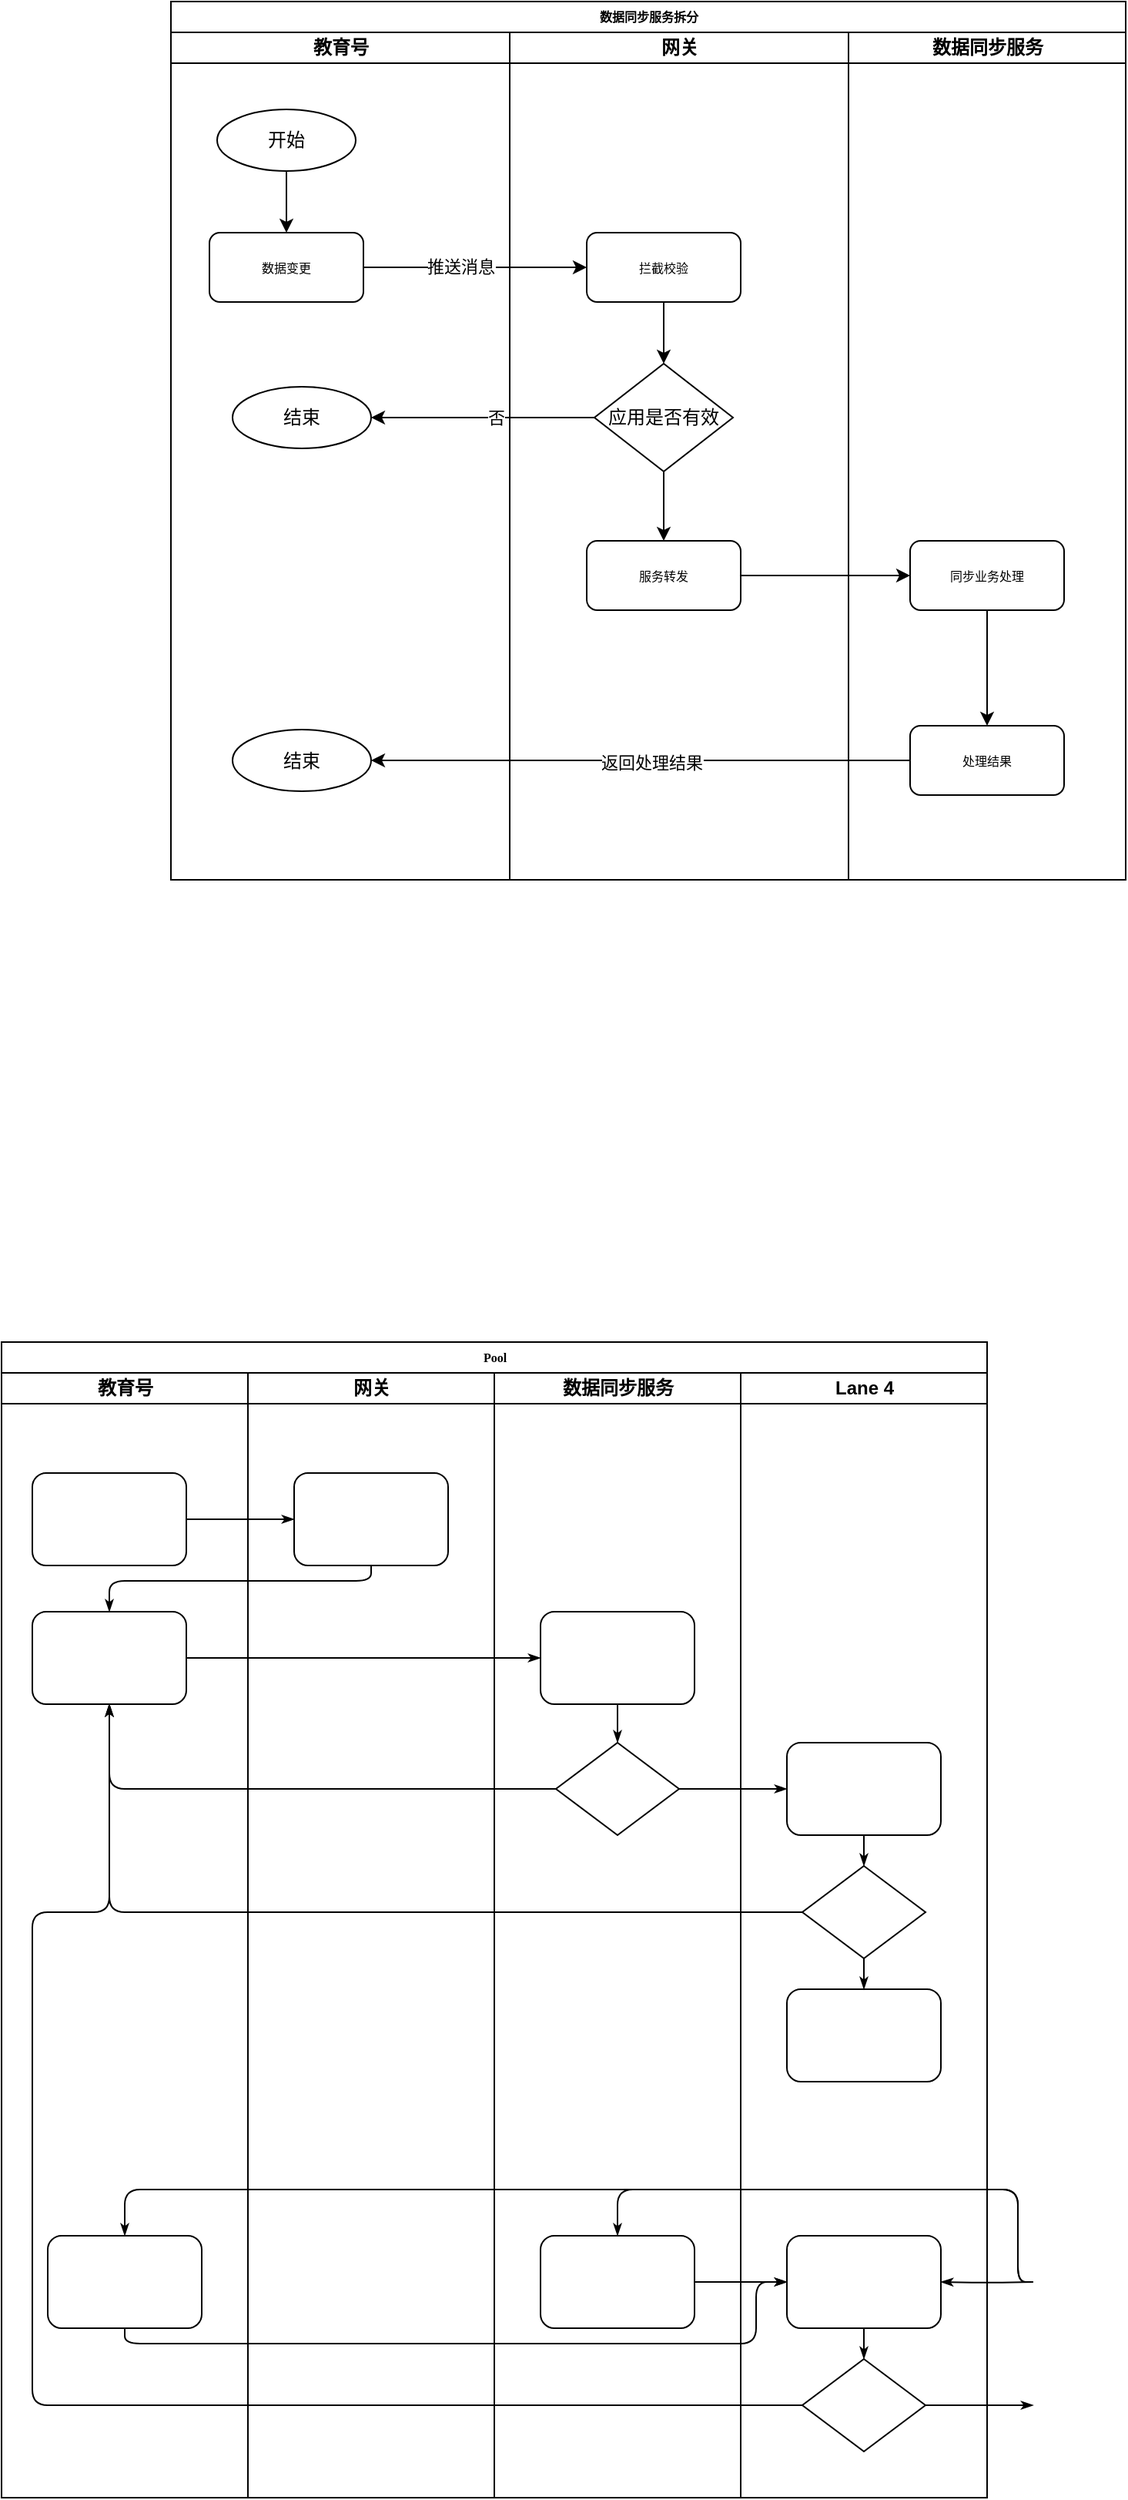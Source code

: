 <mxfile version="21.3.3" type="github">
  <diagram name="Page-1" id="74e2e168-ea6b-b213-b513-2b3c1d86103e">
    <mxGraphModel dx="954" dy="562" grid="1" gridSize="10" guides="1" tooltips="1" connect="1" arrows="1" fold="1" page="1" pageScale="1" pageWidth="1100" pageHeight="850" background="none" math="0" shadow="0">
      <root>
        <mxCell id="0" />
        <mxCell id="1" parent="0" />
        <mxCell id="77e6c97f196da883-1" value="数据同步服务拆分" style="swimlane;html=1;childLayout=stackLayout;startSize=20;rounded=0;shadow=0;labelBackgroundColor=none;strokeWidth=1;fontFamily=Verdana;fontSize=8;align=center;" parent="1" vertex="1">
          <mxGeometry x="170" y="20" width="620" height="570" as="geometry" />
        </mxCell>
        <mxCell id="77e6c97f196da883-2" value="教育号" style="swimlane;html=1;startSize=20;" parent="77e6c97f196da883-1" vertex="1">
          <mxGeometry y="20" width="220" height="550" as="geometry" />
        </mxCell>
        <mxCell id="77e6c97f196da883-9" value="数据变更" style="rounded=1;whiteSpace=wrap;html=1;shadow=0;labelBackgroundColor=none;strokeWidth=1;fontFamily=Verdana;fontSize=8;align=center;" parent="77e6c97f196da883-2" vertex="1">
          <mxGeometry x="25" y="130" width="100" height="45" as="geometry" />
        </mxCell>
        <mxCell id="oI8LK7FcHioq1niFDl35-37" style="edgeStyle=orthogonalEdgeStyle;rounded=0;orthogonalLoop=1;jettySize=auto;html=1;" edge="1" parent="77e6c97f196da883-2" source="oI8LK7FcHioq1niFDl35-36" target="77e6c97f196da883-9">
          <mxGeometry relative="1" as="geometry" />
        </mxCell>
        <mxCell id="oI8LK7FcHioq1niFDl35-36" value="开始" style="strokeWidth=1;html=1;shape=mxgraph.flowchart.start_1;whiteSpace=wrap;" vertex="1" parent="77e6c97f196da883-2">
          <mxGeometry x="30" y="50" width="90" height="40" as="geometry" />
        </mxCell>
        <mxCell id="oI8LK7FcHioq1niFDl35-44" value="结束" style="strokeWidth=1;html=1;shape=mxgraph.flowchart.start_1;whiteSpace=wrap;" vertex="1" parent="77e6c97f196da883-2">
          <mxGeometry x="40" y="230" width="90" height="40" as="geometry" />
        </mxCell>
        <mxCell id="oI8LK7FcHioq1niFDl35-54" value="结束" style="strokeWidth=1;html=1;shape=mxgraph.flowchart.start_1;whiteSpace=wrap;" vertex="1" parent="77e6c97f196da883-2">
          <mxGeometry x="40" y="452.5" width="90" height="40" as="geometry" />
        </mxCell>
        <mxCell id="77e6c97f196da883-40" style="edgeStyle=orthogonalEdgeStyle;rounded=1;html=1;labelBackgroundColor=none;startArrow=none;startFill=0;startSize=5;endArrow=classicThin;endFill=1;endSize=5;jettySize=auto;orthogonalLoop=1;strokeWidth=1;fontFamily=Verdana;fontSize=8" parent="77e6c97f196da883-1" target="77e6c97f196da883-24" edge="1">
          <mxGeometry relative="1" as="geometry">
            <mxPoint x="770" y="690" as="sourcePoint" />
          </mxGeometry>
        </mxCell>
        <mxCell id="77e6c97f196da883-3" value="网关" style="swimlane;html=1;startSize=20;" parent="77e6c97f196da883-1" vertex="1">
          <mxGeometry x="220" y="20" width="220" height="550" as="geometry" />
        </mxCell>
        <mxCell id="oI8LK7FcHioq1niFDl35-43" style="edgeStyle=orthogonalEdgeStyle;rounded=0;orthogonalLoop=1;jettySize=auto;html=1;entryX=0.5;entryY=0;entryDx=0;entryDy=0;entryPerimeter=0;" edge="1" parent="77e6c97f196da883-3" source="oI8LK7FcHioq1niFDl35-38" target="oI8LK7FcHioq1niFDl35-42">
          <mxGeometry relative="1" as="geometry" />
        </mxCell>
        <mxCell id="oI8LK7FcHioq1niFDl35-38" value="拦截校验" style="rounded=1;whiteSpace=wrap;html=1;shadow=0;labelBackgroundColor=none;strokeWidth=1;fontFamily=Verdana;fontSize=8;align=center;" vertex="1" parent="77e6c97f196da883-3">
          <mxGeometry x="50" y="130" width="100" height="45" as="geometry" />
        </mxCell>
        <mxCell id="oI8LK7FcHioq1niFDl35-48" style="edgeStyle=orthogonalEdgeStyle;rounded=0;orthogonalLoop=1;jettySize=auto;html=1;" edge="1" parent="77e6c97f196da883-3" source="oI8LK7FcHioq1niFDl35-42" target="oI8LK7FcHioq1niFDl35-47">
          <mxGeometry relative="1" as="geometry" />
        </mxCell>
        <mxCell id="oI8LK7FcHioq1niFDl35-42" value="应用是否有效" style="strokeWidth=1;html=1;shape=mxgraph.flowchart.decision;whiteSpace=wrap;" vertex="1" parent="77e6c97f196da883-3">
          <mxGeometry x="55" y="215" width="90" height="70" as="geometry" />
        </mxCell>
        <mxCell id="oI8LK7FcHioq1niFDl35-47" value="服务转发" style="rounded=1;whiteSpace=wrap;html=1;shadow=0;labelBackgroundColor=none;strokeWidth=1;fontFamily=Verdana;fontSize=8;align=center;" vertex="1" parent="77e6c97f196da883-3">
          <mxGeometry x="50" y="330" width="100" height="45" as="geometry" />
        </mxCell>
        <mxCell id="77e6c97f196da883-4" value="数据同步服务" style="swimlane;html=1;startSize=20;" parent="77e6c97f196da883-1" vertex="1">
          <mxGeometry x="440" y="20" width="180" height="550" as="geometry" />
        </mxCell>
        <mxCell id="oI8LK7FcHioq1niFDl35-53" style="edgeStyle=orthogonalEdgeStyle;rounded=0;orthogonalLoop=1;jettySize=auto;html=1;" edge="1" parent="77e6c97f196da883-4" source="oI8LK7FcHioq1niFDl35-49" target="oI8LK7FcHioq1niFDl35-52">
          <mxGeometry relative="1" as="geometry" />
        </mxCell>
        <mxCell id="oI8LK7FcHioq1niFDl35-49" value="同步业务处理" style="rounded=1;whiteSpace=wrap;html=1;shadow=0;labelBackgroundColor=none;strokeWidth=1;fontFamily=Verdana;fontSize=8;align=center;" vertex="1" parent="77e6c97f196da883-4">
          <mxGeometry x="40" y="330" width="100" height="45" as="geometry" />
        </mxCell>
        <mxCell id="oI8LK7FcHioq1niFDl35-52" value="处理结果" style="rounded=1;whiteSpace=wrap;html=1;shadow=0;labelBackgroundColor=none;strokeWidth=1;fontFamily=Verdana;fontSize=8;align=center;" vertex="1" parent="77e6c97f196da883-4">
          <mxGeometry x="40" y="450" width="100" height="45" as="geometry" />
        </mxCell>
        <mxCell id="oI8LK7FcHioq1niFDl35-40" style="edgeStyle=orthogonalEdgeStyle;rounded=0;orthogonalLoop=1;jettySize=auto;html=1;" edge="1" parent="77e6c97f196da883-1" source="77e6c97f196da883-9" target="oI8LK7FcHioq1niFDl35-38">
          <mxGeometry relative="1" as="geometry" />
        </mxCell>
        <mxCell id="oI8LK7FcHioq1niFDl35-41" value="推送消息" style="edgeLabel;html=1;align=center;verticalAlign=middle;resizable=0;points=[];" vertex="1" connectable="0" parent="oI8LK7FcHioq1niFDl35-40">
          <mxGeometry x="-0.131" y="2" relative="1" as="geometry">
            <mxPoint y="1" as="offset" />
          </mxGeometry>
        </mxCell>
        <mxCell id="oI8LK7FcHioq1niFDl35-45" style="edgeStyle=orthogonalEdgeStyle;rounded=0;orthogonalLoop=1;jettySize=auto;html=1;" edge="1" parent="77e6c97f196da883-1" source="oI8LK7FcHioq1niFDl35-42" target="oI8LK7FcHioq1niFDl35-44">
          <mxGeometry relative="1" as="geometry" />
        </mxCell>
        <mxCell id="oI8LK7FcHioq1niFDl35-46" value="否" style="edgeLabel;html=1;align=center;verticalAlign=middle;resizable=0;points=[];" vertex="1" connectable="0" parent="oI8LK7FcHioq1niFDl35-45">
          <mxGeometry x="-0.117" relative="1" as="geometry">
            <mxPoint as="offset" />
          </mxGeometry>
        </mxCell>
        <mxCell id="oI8LK7FcHioq1niFDl35-50" style="edgeStyle=orthogonalEdgeStyle;rounded=0;orthogonalLoop=1;jettySize=auto;html=1;" edge="1" parent="77e6c97f196da883-1" source="oI8LK7FcHioq1niFDl35-47" target="oI8LK7FcHioq1niFDl35-49">
          <mxGeometry relative="1" as="geometry" />
        </mxCell>
        <mxCell id="oI8LK7FcHioq1niFDl35-55" style="edgeStyle=orthogonalEdgeStyle;rounded=0;orthogonalLoop=1;jettySize=auto;html=1;entryX=1;entryY=0.5;entryDx=0;entryDy=0;entryPerimeter=0;" edge="1" parent="77e6c97f196da883-1" source="oI8LK7FcHioq1niFDl35-52" target="oI8LK7FcHioq1niFDl35-54">
          <mxGeometry relative="1" as="geometry">
            <mxPoint x="120" y="500" as="targetPoint" />
          </mxGeometry>
        </mxCell>
        <mxCell id="oI8LK7FcHioq1niFDl35-56" value="返回处理结果" style="edgeLabel;html=1;align=center;verticalAlign=middle;resizable=0;points=[];" vertex="1" connectable="0" parent="oI8LK7FcHioq1niFDl35-55">
          <mxGeometry x="-0.04" y="1" relative="1" as="geometry">
            <mxPoint as="offset" />
          </mxGeometry>
        </mxCell>
        <mxCell id="oI8LK7FcHioq1niFDl35-1" value="Pool" style="swimlane;html=1;childLayout=stackLayout;startSize=20;rounded=0;shadow=0;labelBackgroundColor=none;strokeWidth=1;fontFamily=Verdana;fontSize=8;align=center;" vertex="1" parent="1">
          <mxGeometry x="60" y="890" width="640" height="750" as="geometry" />
        </mxCell>
        <mxCell id="oI8LK7FcHioq1niFDl35-2" value="教育号" style="swimlane;html=1;startSize=20;" vertex="1" parent="oI8LK7FcHioq1niFDl35-1">
          <mxGeometry y="20" width="160" height="730" as="geometry" />
        </mxCell>
        <mxCell id="oI8LK7FcHioq1niFDl35-3" value="" style="rounded=1;whiteSpace=wrap;html=1;shadow=0;labelBackgroundColor=none;strokeWidth=1;fontFamily=Verdana;fontSize=8;align=center;" vertex="1" parent="oI8LK7FcHioq1niFDl35-2">
          <mxGeometry x="20" y="65" width="100" height="60" as="geometry" />
        </mxCell>
        <mxCell id="oI8LK7FcHioq1niFDl35-4" value="" style="rounded=1;whiteSpace=wrap;html=1;shadow=0;labelBackgroundColor=none;strokeWidth=1;fontFamily=Verdana;fontSize=8;align=center;" vertex="1" parent="oI8LK7FcHioq1niFDl35-2">
          <mxGeometry x="20" y="155" width="100" height="60" as="geometry" />
        </mxCell>
        <mxCell id="oI8LK7FcHioq1niFDl35-5" value="" style="rounded=1;whiteSpace=wrap;html=1;shadow=0;labelBackgroundColor=none;strokeWidth=1;fontFamily=Verdana;fontSize=8;align=center;" vertex="1" parent="oI8LK7FcHioq1niFDl35-2">
          <mxGeometry x="30" y="560" width="100" height="60" as="geometry" />
        </mxCell>
        <mxCell id="oI8LK7FcHioq1niFDl35-6" style="edgeStyle=orthogonalEdgeStyle;rounded=1;html=1;labelBackgroundColor=none;startArrow=none;startFill=0;startSize=5;endArrow=classicThin;endFill=1;endSize=5;jettySize=auto;orthogonalLoop=1;strokeWidth=1;fontFamily=Verdana;fontSize=8" edge="1" parent="oI8LK7FcHioq1niFDl35-1" source="oI8LK7FcHioq1niFDl35-3" target="oI8LK7FcHioq1niFDl35-21">
          <mxGeometry relative="1" as="geometry" />
        </mxCell>
        <mxCell id="oI8LK7FcHioq1niFDl35-7" style="edgeStyle=orthogonalEdgeStyle;rounded=1;html=1;labelBackgroundColor=none;startArrow=none;startFill=0;startSize=5;endArrow=classicThin;endFill=1;endSize=5;jettySize=auto;orthogonalLoop=1;strokeWidth=1;fontFamily=Verdana;fontSize=8" edge="1" parent="oI8LK7FcHioq1niFDl35-1" source="oI8LK7FcHioq1niFDl35-21" target="oI8LK7FcHioq1niFDl35-4">
          <mxGeometry relative="1" as="geometry">
            <Array as="points">
              <mxPoint x="240" y="155" />
              <mxPoint x="70" y="155" />
            </Array>
          </mxGeometry>
        </mxCell>
        <mxCell id="oI8LK7FcHioq1niFDl35-8" style="edgeStyle=orthogonalEdgeStyle;rounded=1;html=1;labelBackgroundColor=none;startArrow=none;startFill=0;startSize=5;endArrow=classicThin;endFill=1;endSize=5;jettySize=auto;orthogonalLoop=1;strokeWidth=1;fontFamily=Verdana;fontSize=8" edge="1" parent="oI8LK7FcHioq1niFDl35-1" source="oI8LK7FcHioq1niFDl35-4" target="oI8LK7FcHioq1niFDl35-23">
          <mxGeometry relative="1" as="geometry" />
        </mxCell>
        <mxCell id="oI8LK7FcHioq1niFDl35-9" style="edgeStyle=orthogonalEdgeStyle;rounded=1;html=1;labelBackgroundColor=none;startArrow=none;startFill=0;startSize=5;endArrow=classicThin;endFill=1;endSize=5;jettySize=auto;orthogonalLoop=1;strokeWidth=1;fontFamily=Verdana;fontSize=8" edge="1" parent="oI8LK7FcHioq1niFDl35-1" source="oI8LK7FcHioq1niFDl35-24" target="oI8LK7FcHioq1niFDl35-4">
          <mxGeometry relative="1" as="geometry" />
        </mxCell>
        <mxCell id="oI8LK7FcHioq1niFDl35-10" style="edgeStyle=orthogonalEdgeStyle;rounded=1;html=1;labelBackgroundColor=none;startArrow=none;startFill=0;startSize=5;endArrow=classicThin;endFill=1;endSize=5;jettySize=auto;orthogonalLoop=1;strokeWidth=1;fontFamily=Verdana;fontSize=8" edge="1" parent="oI8LK7FcHioq1niFDl35-1" source="oI8LK7FcHioq1niFDl35-29" target="oI8LK7FcHioq1niFDl35-4">
          <mxGeometry relative="1" as="geometry" />
        </mxCell>
        <mxCell id="oI8LK7FcHioq1niFDl35-11" style="edgeStyle=orthogonalEdgeStyle;rounded=1;html=1;labelBackgroundColor=none;startArrow=none;startFill=0;startSize=5;endArrow=classicThin;endFill=1;endSize=5;jettySize=auto;orthogonalLoop=1;strokeWidth=1;fontFamily=Verdana;fontSize=8" edge="1" parent="oI8LK7FcHioq1niFDl35-1" source="oI8LK7FcHioq1niFDl35-32" target="oI8LK7FcHioq1niFDl35-4">
          <mxGeometry relative="1" as="geometry">
            <Array as="points">
              <mxPoint x="20" y="690" />
              <mxPoint x="20" y="370" />
              <mxPoint x="70" y="370" />
            </Array>
          </mxGeometry>
        </mxCell>
        <mxCell id="oI8LK7FcHioq1niFDl35-12" style="edgeStyle=orthogonalEdgeStyle;rounded=1;html=1;labelBackgroundColor=none;startArrow=none;startFill=0;startSize=5;endArrow=classicThin;endFill=1;endSize=5;jettySize=auto;orthogonalLoop=1;strokeWidth=1;fontFamily=Verdana;fontSize=8" edge="1" parent="oI8LK7FcHioq1niFDl35-1" source="oI8LK7FcHioq1niFDl35-24" target="oI8LK7FcHioq1niFDl35-28">
          <mxGeometry relative="1" as="geometry" />
        </mxCell>
        <mxCell id="oI8LK7FcHioq1niFDl35-13" style="edgeStyle=orthogonalEdgeStyle;rounded=1;html=1;labelBackgroundColor=none;startArrow=none;startFill=0;startSize=5;endArrow=classicThin;endFill=1;endSize=5;jettySize=auto;orthogonalLoop=1;strokeWidth=1;fontFamily=Verdana;fontSize=8" edge="1" parent="oI8LK7FcHioq1niFDl35-1" source="oI8LK7FcHioq1niFDl35-32">
          <mxGeometry relative="1" as="geometry">
            <mxPoint x="670" y="690" as="targetPoint" />
          </mxGeometry>
        </mxCell>
        <mxCell id="oI8LK7FcHioq1niFDl35-14" style="edgeStyle=orthogonalEdgeStyle;rounded=1;html=1;labelBackgroundColor=none;startArrow=none;startFill=0;startSize=5;endArrow=classicThin;endFill=1;endSize=5;jettySize=auto;orthogonalLoop=1;strokeWidth=1;fontFamily=Verdana;fontSize=8" edge="1" parent="oI8LK7FcHioq1niFDl35-1">
          <mxGeometry relative="1" as="geometry">
            <mxPoint x="770" y="690" as="sourcePoint" />
          </mxGeometry>
        </mxCell>
        <mxCell id="oI8LK7FcHioq1niFDl35-15" style="edgeStyle=orthogonalEdgeStyle;rounded=1;html=1;labelBackgroundColor=none;startArrow=none;startFill=0;startSize=5;endArrow=classicThin;endFill=1;endSize=5;jettySize=auto;orthogonalLoop=1;strokeWidth=1;fontFamily=Verdana;fontSize=8" edge="1" parent="oI8LK7FcHioq1niFDl35-1" target="oI8LK7FcHioq1niFDl35-25">
          <mxGeometry relative="1" as="geometry">
            <Array as="points">
              <mxPoint x="660" y="610" />
              <mxPoint x="660" y="550" />
              <mxPoint x="400" y="550" />
            </Array>
            <mxPoint x="670" y="610" as="sourcePoint" />
          </mxGeometry>
        </mxCell>
        <mxCell id="oI8LK7FcHioq1niFDl35-16" style="edgeStyle=orthogonalEdgeStyle;rounded=1;html=1;labelBackgroundColor=none;startArrow=none;startFill=0;startSize=5;endArrow=classicThin;endFill=1;endSize=5;jettySize=auto;orthogonalLoop=1;strokeColor=#000000;strokeWidth=1;fontFamily=Verdana;fontSize=8;fontColor=#000000;" edge="1" parent="oI8LK7FcHioq1niFDl35-1" target="oI8LK7FcHioq1niFDl35-31">
          <mxGeometry relative="1" as="geometry">
            <mxPoint x="670" y="610" as="sourcePoint" />
          </mxGeometry>
        </mxCell>
        <mxCell id="oI8LK7FcHioq1niFDl35-17" style="edgeStyle=orthogonalEdgeStyle;rounded=1;html=1;labelBackgroundColor=none;startArrow=none;startFill=0;startSize=5;endArrow=classicThin;endFill=1;endSize=5;jettySize=auto;orthogonalLoop=1;strokeWidth=1;fontFamily=Verdana;fontSize=8" edge="1" parent="oI8LK7FcHioq1niFDl35-1" target="oI8LK7FcHioq1niFDl35-5">
          <mxGeometry relative="1" as="geometry">
            <Array as="points">
              <mxPoint x="660" y="610" />
              <mxPoint x="660" y="550" />
              <mxPoint x="80" y="550" />
            </Array>
            <mxPoint x="670" y="610" as="sourcePoint" />
          </mxGeometry>
        </mxCell>
        <mxCell id="oI8LK7FcHioq1niFDl35-18" style="edgeStyle=orthogonalEdgeStyle;rounded=1;html=1;labelBackgroundColor=none;startArrow=none;startFill=0;startSize=5;endArrow=classicThin;endFill=1;endSize=5;jettySize=auto;orthogonalLoop=1;strokeWidth=1;fontFamily=Verdana;fontSize=8" edge="1" parent="oI8LK7FcHioq1niFDl35-1" source="oI8LK7FcHioq1niFDl35-5" target="oI8LK7FcHioq1niFDl35-31">
          <mxGeometry relative="1" as="geometry">
            <Array as="points">
              <mxPoint x="80" y="650" />
              <mxPoint x="490" y="650" />
              <mxPoint x="490" y="610" />
            </Array>
          </mxGeometry>
        </mxCell>
        <mxCell id="oI8LK7FcHioq1niFDl35-19" style="edgeStyle=orthogonalEdgeStyle;rounded=1;html=1;labelBackgroundColor=none;startArrow=none;startFill=0;startSize=5;endArrow=classicThin;endFill=1;endSize=5;jettySize=auto;orthogonalLoop=1;strokeWidth=1;fontFamily=Verdana;fontSize=8" edge="1" parent="oI8LK7FcHioq1niFDl35-1" source="oI8LK7FcHioq1niFDl35-25" target="oI8LK7FcHioq1niFDl35-31">
          <mxGeometry relative="1" as="geometry" />
        </mxCell>
        <mxCell id="oI8LK7FcHioq1niFDl35-20" value="网关" style="swimlane;html=1;startSize=20;" vertex="1" parent="oI8LK7FcHioq1niFDl35-1">
          <mxGeometry x="160" y="20" width="160" height="730" as="geometry" />
        </mxCell>
        <mxCell id="oI8LK7FcHioq1niFDl35-21" value="" style="rounded=1;whiteSpace=wrap;html=1;shadow=0;labelBackgroundColor=none;strokeWidth=1;fontFamily=Verdana;fontSize=8;align=center;" vertex="1" parent="oI8LK7FcHioq1niFDl35-20">
          <mxGeometry x="30" y="65" width="100" height="60" as="geometry" />
        </mxCell>
        <mxCell id="oI8LK7FcHioq1niFDl35-22" value="数据同步服务" style="swimlane;html=1;startSize=20;" vertex="1" parent="oI8LK7FcHioq1niFDl35-1">
          <mxGeometry x="320" y="20" width="160" height="730" as="geometry" />
        </mxCell>
        <mxCell id="oI8LK7FcHioq1niFDl35-23" value="" style="rounded=1;whiteSpace=wrap;html=1;shadow=0;labelBackgroundColor=none;strokeWidth=1;fontFamily=Verdana;fontSize=8;align=center;" vertex="1" parent="oI8LK7FcHioq1niFDl35-22">
          <mxGeometry x="30" y="155" width="100" height="60" as="geometry" />
        </mxCell>
        <mxCell id="oI8LK7FcHioq1niFDl35-24" value="" style="rhombus;whiteSpace=wrap;html=1;rounded=0;shadow=0;labelBackgroundColor=none;strokeWidth=1;fontFamily=Verdana;fontSize=8;align=center;" vertex="1" parent="oI8LK7FcHioq1niFDl35-22">
          <mxGeometry x="40" y="240" width="80" height="60" as="geometry" />
        </mxCell>
        <mxCell id="oI8LK7FcHioq1niFDl35-25" value="" style="rounded=1;whiteSpace=wrap;html=1;shadow=0;labelBackgroundColor=none;strokeWidth=1;fontFamily=Verdana;fontSize=8;align=center;" vertex="1" parent="oI8LK7FcHioq1niFDl35-22">
          <mxGeometry x="30" y="560" width="100" height="60" as="geometry" />
        </mxCell>
        <mxCell id="oI8LK7FcHioq1niFDl35-26" style="edgeStyle=orthogonalEdgeStyle;rounded=1;html=1;labelBackgroundColor=none;startArrow=none;startFill=0;startSize=5;endArrow=classicThin;endFill=1;endSize=5;jettySize=auto;orthogonalLoop=1;strokeWidth=1;fontFamily=Verdana;fontSize=8" edge="1" parent="oI8LK7FcHioq1niFDl35-22" source="oI8LK7FcHioq1niFDl35-23" target="oI8LK7FcHioq1niFDl35-24">
          <mxGeometry relative="1" as="geometry" />
        </mxCell>
        <mxCell id="oI8LK7FcHioq1niFDl35-27" value="Lane 4" style="swimlane;html=1;startSize=20;" vertex="1" parent="oI8LK7FcHioq1niFDl35-1">
          <mxGeometry x="480" y="20" width="160" height="730" as="geometry" />
        </mxCell>
        <mxCell id="oI8LK7FcHioq1niFDl35-28" value="" style="rounded=1;whiteSpace=wrap;html=1;shadow=0;labelBackgroundColor=none;strokeWidth=1;fontFamily=Verdana;fontSize=8;align=center;" vertex="1" parent="oI8LK7FcHioq1niFDl35-27">
          <mxGeometry x="30" y="240" width="100" height="60" as="geometry" />
        </mxCell>
        <mxCell id="oI8LK7FcHioq1niFDl35-29" value="" style="rhombus;whiteSpace=wrap;html=1;rounded=0;shadow=0;labelBackgroundColor=none;strokeWidth=1;fontFamily=Verdana;fontSize=8;align=center;" vertex="1" parent="oI8LK7FcHioq1niFDl35-27">
          <mxGeometry x="40" y="320" width="80" height="60" as="geometry" />
        </mxCell>
        <mxCell id="oI8LK7FcHioq1niFDl35-30" value="" style="rounded=1;whiteSpace=wrap;html=1;shadow=0;labelBackgroundColor=none;strokeWidth=1;fontFamily=Verdana;fontSize=8;align=center;" vertex="1" parent="oI8LK7FcHioq1niFDl35-27">
          <mxGeometry x="30" y="400" width="100" height="60" as="geometry" />
        </mxCell>
        <mxCell id="oI8LK7FcHioq1niFDl35-31" value="" style="rounded=1;whiteSpace=wrap;html=1;shadow=0;labelBackgroundColor=none;strokeWidth=1;fontFamily=Verdana;fontSize=8;align=center;" vertex="1" parent="oI8LK7FcHioq1niFDl35-27">
          <mxGeometry x="30" y="560" width="100" height="60" as="geometry" />
        </mxCell>
        <mxCell id="oI8LK7FcHioq1niFDl35-32" value="" style="rhombus;whiteSpace=wrap;html=1;rounded=0;shadow=0;labelBackgroundColor=none;strokeWidth=1;fontFamily=Verdana;fontSize=8;align=center;" vertex="1" parent="oI8LK7FcHioq1niFDl35-27">
          <mxGeometry x="40" y="640" width="80" height="60" as="geometry" />
        </mxCell>
        <mxCell id="oI8LK7FcHioq1niFDl35-33" style="edgeStyle=orthogonalEdgeStyle;rounded=1;html=1;labelBackgroundColor=none;startArrow=none;startFill=0;startSize=5;endArrow=classicThin;endFill=1;endSize=5;jettySize=auto;orthogonalLoop=1;strokeColor=#000000;strokeWidth=1;fontFamily=Verdana;fontSize=8;fontColor=#000000;" edge="1" parent="oI8LK7FcHioq1niFDl35-27" source="oI8LK7FcHioq1niFDl35-28" target="oI8LK7FcHioq1niFDl35-29">
          <mxGeometry relative="1" as="geometry" />
        </mxCell>
        <mxCell id="oI8LK7FcHioq1niFDl35-34" style="edgeStyle=orthogonalEdgeStyle;rounded=1;html=1;labelBackgroundColor=none;startArrow=none;startFill=0;startSize=5;endArrow=classicThin;endFill=1;endSize=5;jettySize=auto;orthogonalLoop=1;strokeWidth=1;fontFamily=Verdana;fontSize=8" edge="1" parent="oI8LK7FcHioq1niFDl35-27" source="oI8LK7FcHioq1niFDl35-29" target="oI8LK7FcHioq1niFDl35-30">
          <mxGeometry relative="1" as="geometry" />
        </mxCell>
        <mxCell id="oI8LK7FcHioq1niFDl35-35" style="edgeStyle=orthogonalEdgeStyle;rounded=1;html=1;labelBackgroundColor=none;startArrow=none;startFill=0;startSize=5;endArrow=classicThin;endFill=1;endSize=5;jettySize=auto;orthogonalLoop=1;strokeWidth=1;fontFamily=Verdana;fontSize=8" edge="1" parent="oI8LK7FcHioq1niFDl35-27" source="oI8LK7FcHioq1niFDl35-31" target="oI8LK7FcHioq1niFDl35-32">
          <mxGeometry relative="1" as="geometry" />
        </mxCell>
      </root>
    </mxGraphModel>
  </diagram>
</mxfile>
